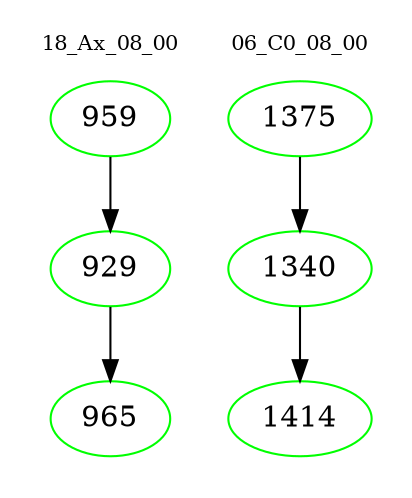digraph{
subgraph cluster_0 {
color = white
label = "18_Ax_08_00";
fontsize=10;
T0_959 [label="959", color="green"]
T0_959 -> T0_929 [color="black"]
T0_929 [label="929", color="green"]
T0_929 -> T0_965 [color="black"]
T0_965 [label="965", color="green"]
}
subgraph cluster_1 {
color = white
label = "06_C0_08_00";
fontsize=10;
T1_1375 [label="1375", color="green"]
T1_1375 -> T1_1340 [color="black"]
T1_1340 [label="1340", color="green"]
T1_1340 -> T1_1414 [color="black"]
T1_1414 [label="1414", color="green"]
}
}
